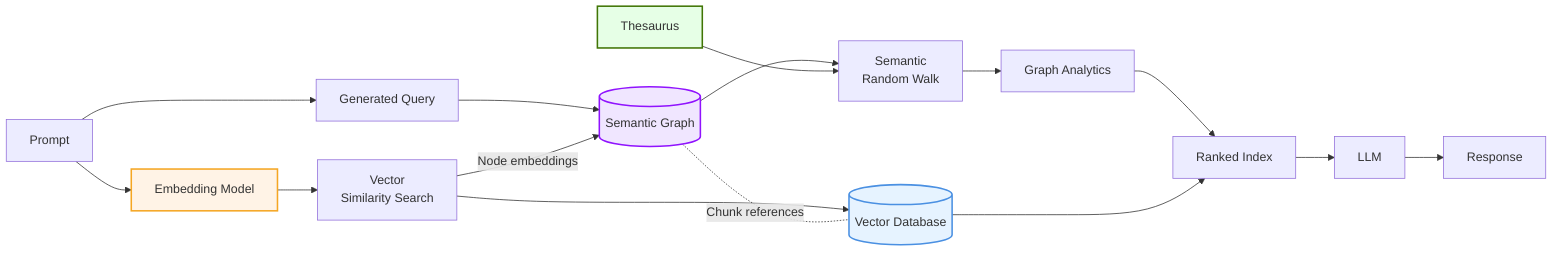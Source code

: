 graph LR
    %% Define database and special shapes
    P[Prompt]
    SG[(Semantic Graph)]
    VD[(Vector Database)]
    LLM[LLM]
    Z[Response]
    
    %% Main flow paths
    P --> Q[Generated Query]
    P --> EM[Embedding Model]
    
    %% Upper path through graph elements
    Q --> SG
    SG --> W[Semantic<br/>Random Walk]
    T[Thesaurus] --> W
    W --> GA[Graph Analytics]
    
    %% Lower path through vector elements
    EM --> SS[Vector<br/>Similarity Search]
    SS --> VD
    
    %% Node embeddings and chunk references
    SG -.-|Chunk references| VD
    SS -->|Node embeddings| SG
    
    %% Final convergence
    GA --> RI[Ranked Index]
    VD --> RI
    RI --> LLM
    LLM --> Z

    %% Styling classes
    classDef dataSource fill:#f4f4f4,stroke:#666,stroke-width:2px;
    classDef storage fill:#e6f3ff,stroke:#4a90e2,stroke-width:2px;
    classDef embedding fill:#fff3e6,stroke:#f5a623,stroke-width:2px;
    classDef lexical fill:#f0e6ff,stroke:#4a90e2,stroke-width:2px;
    classDef semantic fill:#f0e6ff,stroke:#9013fe,stroke-width:2px;
    classDef reference fill:#e6ffe6,stroke:#417505,stroke-width:2px;

    %% Apply styles by layer/type
    class SG,VD storage;
    class EM embedding;
    class LG lexical;
    class SG semantic;
    class T reference;
